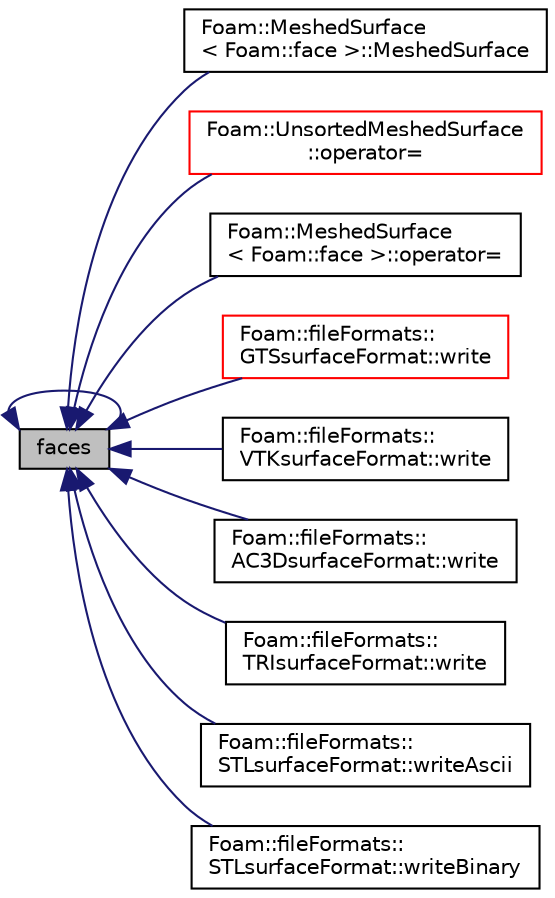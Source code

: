 digraph "faces"
{
  bgcolor="transparent";
  edge [fontname="Helvetica",fontsize="10",labelfontname="Helvetica",labelfontsize="10"];
  node [fontname="Helvetica",fontsize="10",shape=record];
  rankdir="LR";
  Node174 [label="faces",height=0.2,width=0.4,color="black", fillcolor="grey75", style="filled", fontcolor="black"];
  Node174 -> Node174 [dir="back",color="midnightblue",fontsize="10",style="solid",fontname="Helvetica"];
  Node174 -> Node175 [dir="back",color="midnightblue",fontsize="10",style="solid",fontname="Helvetica"];
  Node175 [label="Foam::MeshedSurface\l\< Foam::face \>::MeshedSurface",height=0.2,width=0.4,color="black",URL="$a30833.html#a23eeba3103781d1e813b5152bbf6a0a2",tooltip="Construct from a UnsortedMeshedSurface. "];
  Node174 -> Node176 [dir="back",color="midnightblue",fontsize="10",style="solid",fontname="Helvetica"];
  Node176 [label="Foam::UnsortedMeshedSurface\l::operator=",height=0.2,width=0.4,color="red",URL="$a30841.html#a53075e9ec350d81ce2cfd0bb4db14e49"];
  Node174 -> Node178 [dir="back",color="midnightblue",fontsize="10",style="solid",fontname="Helvetica"];
  Node178 [label="Foam::MeshedSurface\l\< Foam::face \>::operator=",height=0.2,width=0.4,color="black",URL="$a30833.html#a295b5bd00b13aeebe4027f2f8e76c96a"];
  Node174 -> Node179 [dir="back",color="midnightblue",fontsize="10",style="solid",fontname="Helvetica"];
  Node179 [label="Foam::fileFormats::\lGTSsurfaceFormat::write",height=0.2,width=0.4,color="red",URL="$a30857.html#ab71924a9723cd4ecad89b737a66a39e8",tooltip="Write MeshedSurface. "];
  Node174 -> Node184 [dir="back",color="midnightblue",fontsize="10",style="solid",fontname="Helvetica"];
  Node184 [label="Foam::fileFormats::\lVTKsurfaceFormat::write",height=0.2,width=0.4,color="black",URL="$a30925.html#a8eea7f3ea6f24bb7a37ee7ef16a1ad10",tooltip="Write UnsortedMeshedSurface, the output remains unsorted. "];
  Node174 -> Node185 [dir="back",color="midnightblue",fontsize="10",style="solid",fontname="Helvetica"];
  Node185 [label="Foam::fileFormats::\lAC3DsurfaceFormat::write",height=0.2,width=0.4,color="black",URL="$a30849.html#a8eea7f3ea6f24bb7a37ee7ef16a1ad10",tooltip="Write UnsortedMeshedSurface, the output is always sorted by zones. "];
  Node174 -> Node186 [dir="back",color="midnightblue",fontsize="10",style="solid",fontname="Helvetica"];
  Node186 [label="Foam::fileFormats::\lTRIsurfaceFormat::write",height=0.2,width=0.4,color="black",URL="$a30917.html#a8eea7f3ea6f24bb7a37ee7ef16a1ad10",tooltip="Write UnsortedMeshedSurface,. "];
  Node174 -> Node187 [dir="back",color="midnightblue",fontsize="10",style="solid",fontname="Helvetica"];
  Node187 [label="Foam::fileFormats::\lSTLsurfaceFormat::writeAscii",height=0.2,width=0.4,color="black",URL="$a30901.html#ad2585e47a74c01ea43d2a8a6da4f21e5",tooltip="Write UnsortedMeshedSurface (as ASCII) sorted by zone. "];
  Node174 -> Node188 [dir="back",color="midnightblue",fontsize="10",style="solid",fontname="Helvetica"];
  Node188 [label="Foam::fileFormats::\lSTLsurfaceFormat::writeBinary",height=0.2,width=0.4,color="black",URL="$a30901.html#a3ccd88d5b6604a437b6e0c7fbf16cf64",tooltip="Write UnsortedMeshedSurface (as BINARY) unsorted by zone. "];
}
